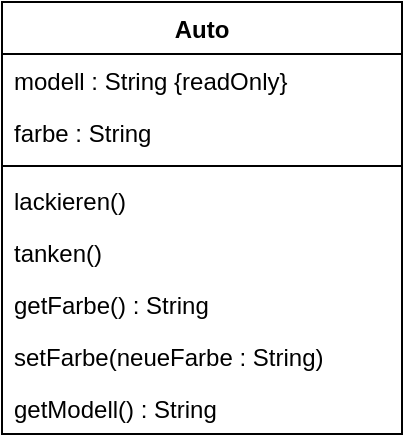 <mxfile version="22.1.7" type="device">
  <diagram name="Seite-1" id="2djdr5fj25lmFUmt_1b5">
    <mxGraphModel dx="1050" dy="566" grid="1" gridSize="10" guides="1" tooltips="1" connect="1" arrows="1" fold="1" page="1" pageScale="1" pageWidth="827" pageHeight="1169" math="0" shadow="0">
      <root>
        <mxCell id="0" />
        <mxCell id="1" parent="0" />
        <mxCell id="tFWvVrcmKeBryr0C4ozP-1" value="Auto" style="swimlane;fontStyle=1;align=center;verticalAlign=top;childLayout=stackLayout;horizontal=1;startSize=26;horizontalStack=0;resizeParent=1;resizeParentMax=0;resizeLast=0;collapsible=1;marginBottom=0;" parent="1" vertex="1">
          <mxGeometry x="40" y="40" width="200" height="216" as="geometry" />
        </mxCell>
        <mxCell id="tFWvVrcmKeBryr0C4ozP-2" value="modell : String {readOnly}" style="text;strokeColor=none;fillColor=none;align=left;verticalAlign=top;spacingLeft=4;spacingRight=4;overflow=hidden;rotatable=0;points=[[0,0.5],[1,0.5]];portConstraint=eastwest;" parent="tFWvVrcmKeBryr0C4ozP-1" vertex="1">
          <mxGeometry y="26" width="200" height="26" as="geometry" />
        </mxCell>
        <mxCell id="tFWvVrcmKeBryr0C4ozP-3" value="farbe : String" style="text;strokeColor=none;fillColor=none;align=left;verticalAlign=top;spacingLeft=4;spacingRight=4;overflow=hidden;rotatable=0;points=[[0,0.5],[1,0.5]];portConstraint=eastwest;" parent="tFWvVrcmKeBryr0C4ozP-1" vertex="1">
          <mxGeometry y="52" width="200" height="26" as="geometry" />
        </mxCell>
        <mxCell id="tFWvVrcmKeBryr0C4ozP-4" value="" style="line;strokeWidth=1;fillColor=none;align=left;verticalAlign=middle;spacingTop=-1;spacingLeft=3;spacingRight=3;rotatable=0;labelPosition=right;points=[];portConstraint=eastwest;" parent="tFWvVrcmKeBryr0C4ozP-1" vertex="1">
          <mxGeometry y="78" width="200" height="8" as="geometry" />
        </mxCell>
        <mxCell id="tFWvVrcmKeBryr0C4ozP-5" value="lackieren()" style="text;strokeColor=none;fillColor=none;align=left;verticalAlign=top;spacingLeft=4;spacingRight=4;overflow=hidden;rotatable=0;points=[[0,0.5],[1,0.5]];portConstraint=eastwest;" parent="tFWvVrcmKeBryr0C4ozP-1" vertex="1">
          <mxGeometry y="86" width="200" height="26" as="geometry" />
        </mxCell>
        <mxCell id="tFWvVrcmKeBryr0C4ozP-6" value="tanken()" style="text;strokeColor=none;fillColor=none;align=left;verticalAlign=top;spacingLeft=4;spacingRight=4;overflow=hidden;rotatable=0;points=[[0,0.5],[1,0.5]];portConstraint=eastwest;" parent="tFWvVrcmKeBryr0C4ozP-1" vertex="1">
          <mxGeometry y="112" width="200" height="26" as="geometry" />
        </mxCell>
        <mxCell id="tFWvVrcmKeBryr0C4ozP-7" value="getFarbe() : String" style="text;strokeColor=none;fillColor=none;align=left;verticalAlign=top;spacingLeft=4;spacingRight=4;overflow=hidden;rotatable=0;points=[[0,0.5],[1,0.5]];portConstraint=eastwest;" parent="tFWvVrcmKeBryr0C4ozP-1" vertex="1">
          <mxGeometry y="138" width="200" height="26" as="geometry" />
        </mxCell>
        <mxCell id="tFWvVrcmKeBryr0C4ozP-8" value="setFarbe(neueFarbe : String)" style="text;strokeColor=none;fillColor=none;align=left;verticalAlign=top;spacingLeft=4;spacingRight=4;overflow=hidden;rotatable=0;points=[[0,0.5],[1,0.5]];portConstraint=eastwest;" parent="tFWvVrcmKeBryr0C4ozP-1" vertex="1">
          <mxGeometry y="164" width="200" height="26" as="geometry" />
        </mxCell>
        <mxCell id="tFWvVrcmKeBryr0C4ozP-9" value="getModell() : String" style="text;strokeColor=none;fillColor=none;align=left;verticalAlign=top;spacingLeft=4;spacingRight=4;overflow=hidden;rotatable=0;points=[[0,0.5],[1,0.5]];portConstraint=eastwest;" parent="tFWvVrcmKeBryr0C4ozP-1" vertex="1">
          <mxGeometry y="190" width="200" height="26" as="geometry" />
        </mxCell>
      </root>
    </mxGraphModel>
  </diagram>
</mxfile>

